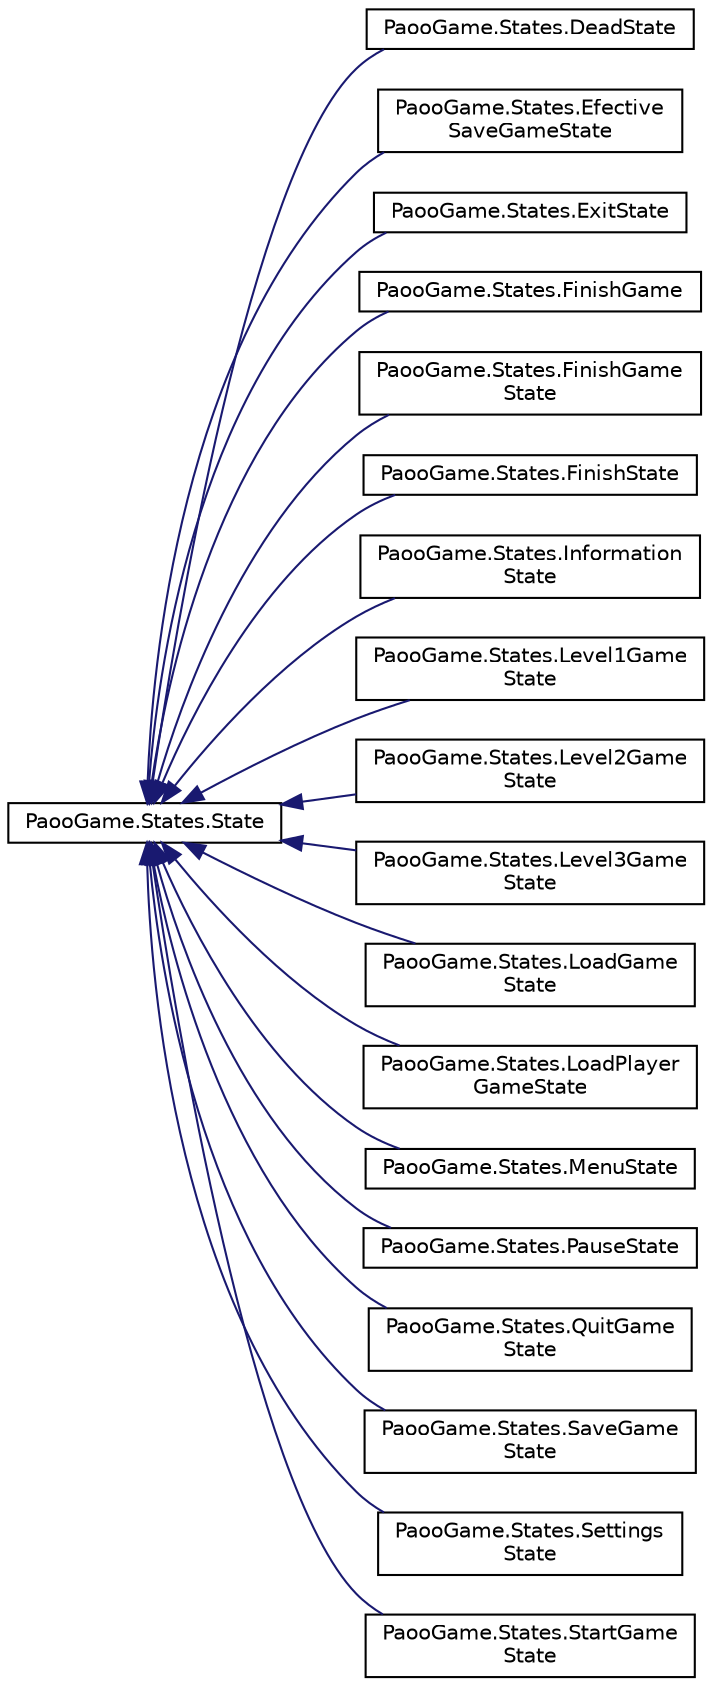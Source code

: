 digraph "Graphical Class Hierarchy"
{
 // INTERACTIVE_SVG=YES
 // LATEX_PDF_SIZE
  edge [fontname="Helvetica",fontsize="10",labelfontname="Helvetica",labelfontsize="10"];
  node [fontname="Helvetica",fontsize="10",shape=record];
  rankdir="LR";
  Node0 [label="PaooGame.States.State",height=0.2,width=0.4,color="black", fillcolor="white", style="filled",URL="$class_paoo_game_1_1_states_1_1_state.html",tooltip="Implementeaza sablonul de proiectare State : jocul este compus din mai multe stari."];
  Node0 -> Node1 [dir="back",color="midnightblue",fontsize="10",style="solid",fontname="Helvetica"];
  Node1 [label="PaooGame.States.DeadState",height=0.2,width=0.4,color="black", fillcolor="white", style="filled",URL="$class_paoo_game_1_1_states_1_1_dead_state.html",tooltip="Pisica pierde jocul prin deces."];
  Node0 -> Node2 [dir="back",color="midnightblue",fontsize="10",style="solid",fontname="Helvetica"];
  Node2 [label="PaooGame.States.Efective\lSaveGameState",height=0.2,width=0.4,color="black", fillcolor="white", style="filled",URL="$class_paoo_game_1_1_states_1_1_efective_save_game_state.html",tooltip=" "];
  Node0 -> Node3 [dir="back",color="midnightblue",fontsize="10",style="solid",fontname="Helvetica"];
  Node3 [label="PaooGame.States.ExitState",height=0.2,width=0.4,color="black", fillcolor="white", style="filled",URL="$class_paoo_game_1_1_states_1_1_exit_state.html",tooltip=" "];
  Node0 -> Node4 [dir="back",color="midnightblue",fontsize="10",style="solid",fontname="Helvetica"];
  Node4 [label="PaooGame.States.FinishGame",height=0.2,width=0.4,color="black", fillcolor="white", style="filled",URL="$class_paoo_game_1_1_states_1_1_finish_game.html",tooltip="Implementeaza fereastra pentru final ."];
  Node0 -> Node5 [dir="back",color="midnightblue",fontsize="10",style="solid",fontname="Helvetica"];
  Node5 [label="PaooGame.States.FinishGame\lState",height=0.2,width=0.4,color="black", fillcolor="white", style="filled",URL="$class_paoo_game_1_1_states_1_1_finish_game_state.html",tooltip=" "];
  Node0 -> Node6 [dir="back",color="midnightblue",fontsize="10",style="solid",fontname="Helvetica"];
  Node6 [label="PaooGame.States.FinishState",height=0.2,width=0.4,color="black", fillcolor="white", style="filled",URL="$class_paoo_game_1_1_states_1_1_finish_state.html",tooltip=" "];
  Node0 -> Node7 [dir="back",color="midnightblue",fontsize="10",style="solid",fontname="Helvetica"];
  Node7 [label="PaooGame.States.Information\lState",height=0.2,width=0.4,color="black", fillcolor="white", style="filled",URL="$class_paoo_game_1_1_states_1_1_information_state.html",tooltip=" "];
  Node0 -> Node8 [dir="back",color="midnightblue",fontsize="10",style="solid",fontname="Helvetica"];
  Node8 [label="PaooGame.States.Level1Game\lState",height=0.2,width=0.4,color="black", fillcolor="white", style="filled",URL="$class_paoo_game_1_1_states_1_1_level1_game_state.html",tooltip="Implementeaza nivelul 1 pentru joc."];
  Node0 -> Node9 [dir="back",color="midnightblue",fontsize="10",style="solid",fontname="Helvetica"];
  Node9 [label="PaooGame.States.Level2Game\lState",height=0.2,width=0.4,color="black", fillcolor="white", style="filled",URL="$class_paoo_game_1_1_states_1_1_level2_game_state.html",tooltip="Implementeaza nivelul 2 pentru joc."];
  Node0 -> Node10 [dir="back",color="midnightblue",fontsize="10",style="solid",fontname="Helvetica"];
  Node10 [label="PaooGame.States.Level3Game\lState",height=0.2,width=0.4,color="black", fillcolor="white", style="filled",URL="$class_paoo_game_1_1_states_1_1_level3_game_state.html",tooltip="Implementeaza nivelul 3 pentru joc."];
  Node0 -> Node11 [dir="back",color="midnightblue",fontsize="10",style="solid",fontname="Helvetica"];
  Node11 [label="PaooGame.States.LoadGame\lState",height=0.2,width=0.4,color="black", fillcolor="white", style="filled",URL="$class_paoo_game_1_1_states_1_1_load_game_state.html",tooltip=" "];
  Node0 -> Node12 [dir="back",color="midnightblue",fontsize="10",style="solid",fontname="Helvetica"];
  Node12 [label="PaooGame.States.LoadPlayer\lGameState",height=0.2,width=0.4,color="black", fillcolor="white", style="filled",URL="$class_paoo_game_1_1_states_1_1_load_player_game_state.html",tooltip=" "];
  Node0 -> Node13 [dir="back",color="midnightblue",fontsize="10",style="solid",fontname="Helvetica"];
  Node13 [label="PaooGame.States.MenuState",height=0.2,width=0.4,color="black", fillcolor="white", style="filled",URL="$class_paoo_game_1_1_states_1_1_menu_state.html",tooltip=" "];
  Node0 -> Node14 [dir="back",color="midnightblue",fontsize="10",style="solid",fontname="Helvetica"];
  Node14 [label="PaooGame.States.PauseState",height=0.2,width=0.4,color="black", fillcolor="white", style="filled",URL="$class_paoo_game_1_1_states_1_1_pause_state.html",tooltip=" "];
  Node0 -> Node15 [dir="back",color="midnightblue",fontsize="10",style="solid",fontname="Helvetica"];
  Node15 [label="PaooGame.States.QuitGame\lState",height=0.2,width=0.4,color="black", fillcolor="white", style="filled",URL="$class_paoo_game_1_1_states_1_1_quit_game_state.html",tooltip="Starea jocului la apasare butonului Quit."];
  Node0 -> Node16 [dir="back",color="midnightblue",fontsize="10",style="solid",fontname="Helvetica"];
  Node16 [label="PaooGame.States.SaveGame\lState",height=0.2,width=0.4,color="black", fillcolor="white", style="filled",URL="$class_paoo_game_1_1_states_1_1_save_game_state.html",tooltip=" "];
  Node0 -> Node17 [dir="back",color="midnightblue",fontsize="10",style="solid",fontname="Helvetica"];
  Node17 [label="PaooGame.States.Settings\lState",height=0.2,width=0.4,color="black", fillcolor="white", style="filled",URL="$class_paoo_game_1_1_states_1_1_settings_state.html",tooltip=" "];
  Node0 -> Node18 [dir="back",color="midnightblue",fontsize="10",style="solid",fontname="Helvetica"];
  Node18 [label="PaooGame.States.StartGame\lState",height=0.2,width=0.4,color="black", fillcolor="white", style="filled",URL="$class_paoo_game_1_1_states_1_1_start_game_state.html",tooltip=" "];
}
